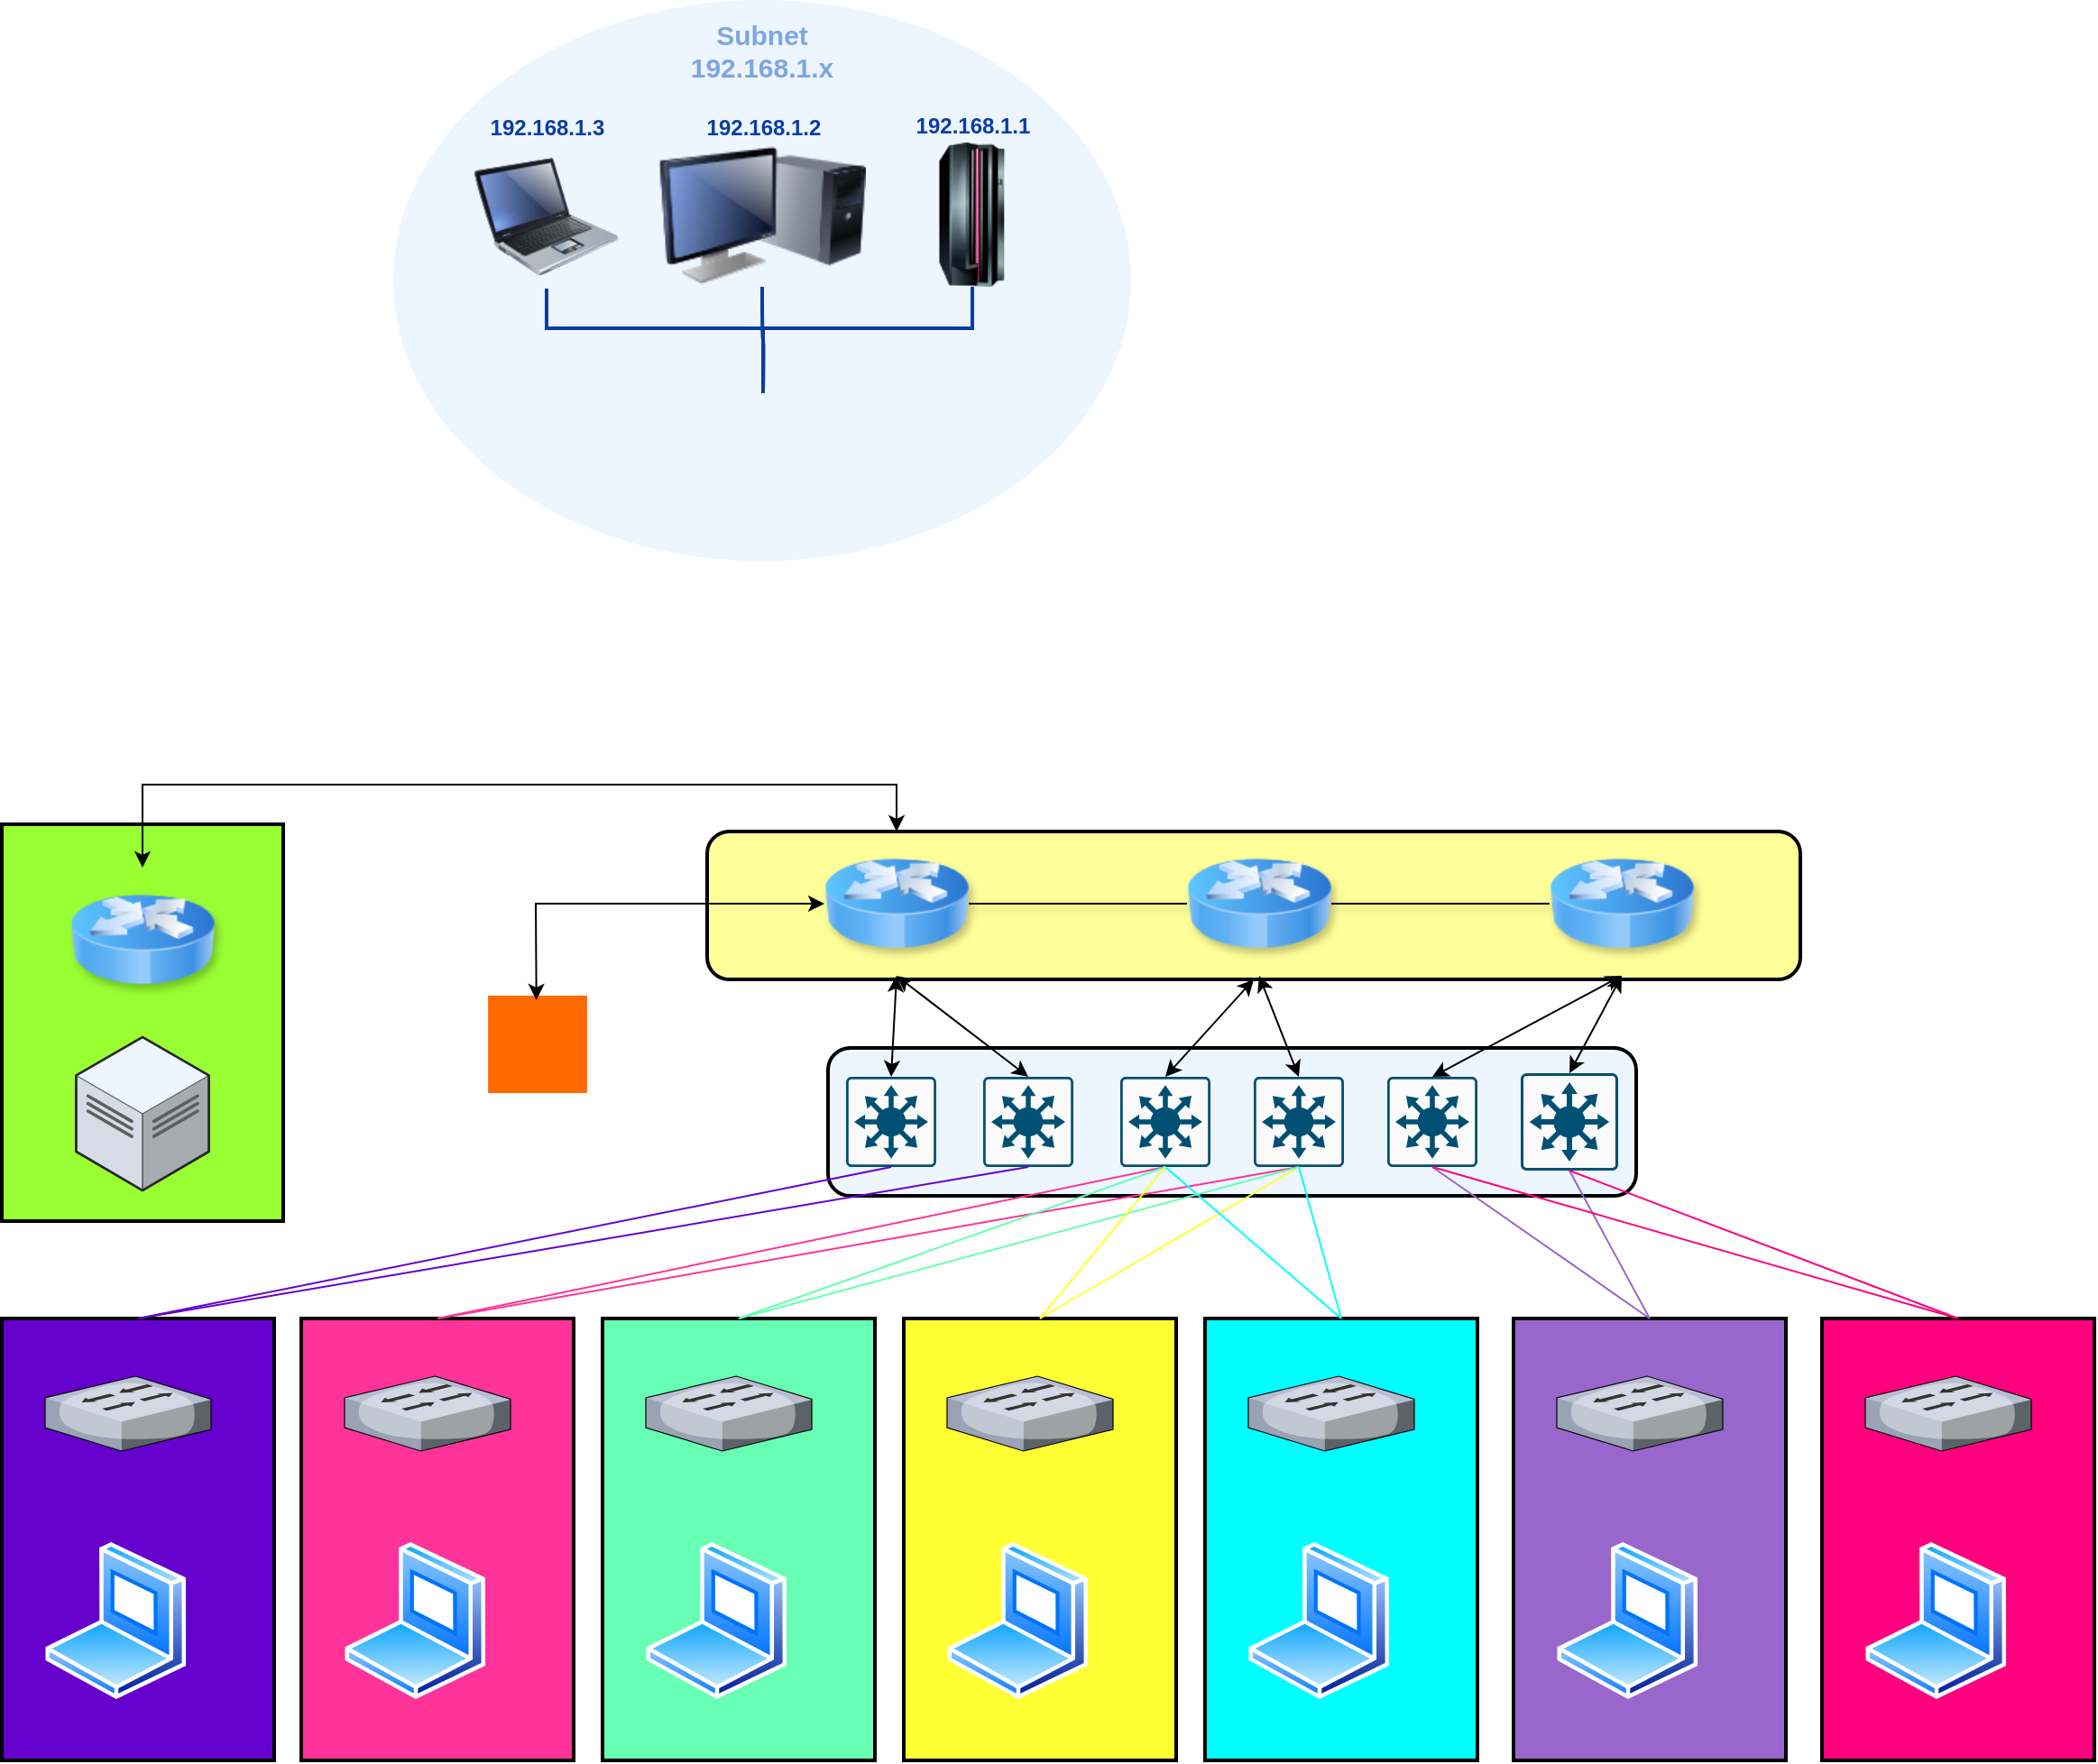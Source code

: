 <mxfile border="50" scale="3" compressed="false" locked="false" version="27.0.3">
  <diagram name="Blank" id="YmL12bMKpDGza6XwsDPr">
    <mxGraphModel dx="2644" dy="847" grid="0" gridSize="10" guides="1" tooltips="1" connect="1" arrows="1" fold="1" page="0" pageScale="1" pageWidth="827" pageHeight="1169" background="none" math="1" shadow="0">
      <root>
        <mxCell id="X5NqExCQtvZxIxQ7pmgY-0" />
        <mxCell id="1" parent="X5NqExCQtvZxIxQ7pmgY-0" />
        <mxCell id="lFJ8bcKFK8LMrN1udut2-37" value="" style="rounded=1;whiteSpace=wrap;html=1;strokeWidth=2;align=center;verticalAlign=top;spacingTop=4;spacingBottom=0;fontFamily=Helvetica;fontSize=15;fontColor=#7EA6E0;fontStyle=1;fillColor=#EDF5FF;shadow=0;" vertex="1" parent="1">
          <mxGeometry x="-627" y="830" width="448" height="82" as="geometry" />
        </mxCell>
        <mxCell id="lFJ8bcKFK8LMrN1udut2-35" value="" style="rounded=1;whiteSpace=wrap;html=1;strokeWidth=2;align=center;verticalAlign=top;spacingTop=4;spacingBottom=0;fontFamily=Helvetica;fontSize=15;fontColor=#7EA6E0;fontStyle=1;fillColor=#FFFF99;shadow=0;" vertex="1" parent="1">
          <mxGeometry x="-694" y="710" width="606" height="82" as="geometry" />
        </mxCell>
        <object label="Subnet&lt;br&gt;%subnet%.x" subnet="192.168.1" placeholders="1" id="Gr0Zq-AI6Quabplr0KPa-98">
          <mxCell style="ellipse;whiteSpace=wrap;html=1;strokeWidth=2;fillColor=#EDF5FF;fontSize=15;strokeColor=none;container=1;verticalAlign=top;spacingBottom=0;spacingTop=4;fontStyle=1;fontColor=#7EA6E0;metaEdit=1;" parent="1" vertex="1">
            <mxGeometry x="-868" y="249" width="409" height="311" as="geometry">
              <mxRectangle x="-576" y="218" width="250" height="60" as="alternateBounds" />
            </mxGeometry>
          </mxCell>
        </object>
        <mxCell id="Gr0Zq-AI6Quabplr0KPa-99" value="" style="edgeStyle=orthogonalEdgeStyle;rounded=0;html=1;endArrow=none;endFill=0;strokeColor=#0A3DA3;strokeWidth=2;fontSize=12;fontColor=#0A3DA3;startSize=8;endSize=8;curved=1;" parent="Gr0Zq-AI6Quabplr0KPa-98" target="Gr0Zq-AI6Quabplr0KPa-102" edge="1">
          <mxGeometry relative="1" as="geometry">
            <mxPoint x="205" y="218" as="sourcePoint" />
          </mxGeometry>
        </mxCell>
        <mxCell id="Gr0Zq-AI6Quabplr0KPa-100" style="edgeStyle=orthogonalEdgeStyle;html=1;endArrow=none;endFill=0;strokeWidth=2;fontSize=12;fontColor=#0A3DA3;strokeColor=#0A3DA3;rounded=0;startSize=8;endSize=8;curved=0;" parent="Gr0Zq-AI6Quabplr0KPa-98" source="Gr0Zq-AI6Quabplr0KPa-103" edge="1">
          <mxGeometry relative="1" as="geometry">
            <mxPoint x="205" y="218" as="targetPoint" />
            <Array as="points">
              <mxPoint x="85" y="182" />
              <mxPoint x="205" y="182" />
            </Array>
          </mxGeometry>
        </mxCell>
        <mxCell id="Gr0Zq-AI6Quabplr0KPa-101" style="edgeStyle=orthogonalEdgeStyle;html=1;endArrow=none;endFill=0;strokeWidth=2;fontSize=12;fontColor=#0A3DA3;strokeColor=#0A3DA3;rounded=0;startSize=8;endSize=8;curved=0;" parent="Gr0Zq-AI6Quabplr0KPa-98" source="Gr0Zq-AI6Quabplr0KPa-104" edge="1">
          <mxGeometry relative="1" as="geometry">
            <mxPoint x="205" y="218" as="targetPoint" />
            <Array as="points">
              <mxPoint x="321" y="182" />
              <mxPoint x="205" y="182" />
            </Array>
          </mxGeometry>
        </mxCell>
        <object label="%subnet%.2" placeholders="1" id="Gr0Zq-AI6Quabplr0KPa-102">
          <mxCell style="image;html=1;image=img/lib/clip_art/computers/Monitor_Tower_128x128.png;fontFamily=Helvetica;fontSize=12;fontColor=#0A3DA3;align=center;strokeWidth=2;fillColor=#EDF5FF;fontStyle=1;verticalAlign=bottom;strokeColor=none;labelBackgroundColor=#EDF5FF;labelBorderColor=none;labelPosition=center;verticalLabelPosition=top;" parent="Gr0Zq-AI6Quabplr0KPa-98" vertex="1">
            <mxGeometry x="147" y="80" width="115" height="79" as="geometry" />
          </mxCell>
        </object>
        <object label="%subnet%.3" placeholders="1" id="Gr0Zq-AI6Quabplr0KPa-103">
          <mxCell style="image;html=1;image=img/lib/clip_art/computers/Laptop_128x128.png;fontFamily=Helvetica;fontSize=12;fontColor=#0A3DA3;align=center;strokeWidth=2;fillColor=#EDF5FF;fontStyle=1;verticalAlign=bottom;strokeColor=none;labelBackgroundColor=#EDF5FF;labelBorderColor=none;labelPosition=center;verticalLabelPosition=top;" parent="Gr0Zq-AI6Quabplr0KPa-98" vertex="1">
            <mxGeometry x="45" y="80" width="80" height="80" as="geometry" />
          </mxCell>
        </object>
        <object label="%subnet%.1" placeholders="1" id="Gr0Zq-AI6Quabplr0KPa-104">
          <mxCell style="image;html=1;image=img/lib/clip_art/computers/Mainframe_128x128.png;strokeColor=none;strokeWidth=2;fillColor=#EDF5FF;fontSize=12;fontColor=#0A3DA3;labelBackgroundColor=#EDF5FF;fontStyle=1;labelBorderColor=none;labelPosition=center;verticalLabelPosition=top;align=center;verticalAlign=bottom;" parent="Gr0Zq-AI6Quabplr0KPa-98" vertex="1">
            <mxGeometry x="281" y="79" width="80" height="80" as="geometry" />
          </mxCell>
        </object>
        <mxCell id="lFJ8bcKFK8LMrN1udut2-1" value="" style="points=[];aspect=fixed;html=1;align=center;shadow=0;dashed=0;fillColor=#FF6A00;strokeColor=none;shape=mxgraph.alibaba_cloud.uis_ultimate_internet_service;" vertex="1" parent="1">
          <mxGeometry x="-815.45" y="801" width="54.9" height="54" as="geometry" />
        </mxCell>
        <mxCell id="lFJ8bcKFK8LMrN1udut2-3" value="" style="image;html=1;image=img/lib/clip_art/networking/Router_Icon_128x128.png;shadow=1;" vertex="1" parent="1">
          <mxGeometry x="-629" y="710" width="80" height="80" as="geometry" />
        </mxCell>
        <mxCell id="lFJ8bcKFK8LMrN1udut2-4" value="" style="image;html=1;image=img/lib/clip_art/networking/Router_Icon_128x128.png;shadow=1;" vertex="1" parent="1">
          <mxGeometry x="-428" y="710" width="80" height="80" as="geometry" />
        </mxCell>
        <mxCell id="lFJ8bcKFK8LMrN1udut2-5" value="" style="image;html=1;image=img/lib/clip_art/networking/Router_Icon_128x128.png;fontStyle=1;shadow=1;" vertex="1" parent="1">
          <mxGeometry x="-227" y="710" width="80" height="80" as="geometry" />
        </mxCell>
        <mxCell id="lFJ8bcKFK8LMrN1udut2-23" value="" style="sketch=0;points=[[0.015,0.015,0],[0.985,0.015,0],[0.985,0.985,0],[0.015,0.985,0],[0.25,0,0],[0.5,0,0],[0.75,0,0],[1,0.25,0],[1,0.5,0],[1,0.75,0],[0.75,1,0],[0.5,1,0],[0.25,1,0],[0,0.75,0],[0,0.5,0],[0,0.25,0]];verticalLabelPosition=bottom;html=1;verticalAlign=top;aspect=fixed;align=center;pointerEvents=1;shape=mxgraph.cisco19.rect;prIcon=l3_switch;fillColor=#FAFAFA;strokeColor=#005073;strokeWidth=2;spacingTop=4;spacingBottom=0;fontFamily=Helvetica;fontSize=15;fontColor=#7EA6E0;fontStyle=1;" vertex="1" parent="1">
          <mxGeometry x="-617" y="846" width="50" height="50" as="geometry" />
        </mxCell>
        <mxCell id="lFJ8bcKFK8LMrN1udut2-24" value="" style="sketch=0;points=[[0.015,0.015,0],[0.985,0.015,0],[0.985,0.985,0],[0.015,0.985,0],[0.25,0,0],[0.5,0,0],[0.75,0,0],[1,0.25,0],[1,0.5,0],[1,0.75,0],[0.75,1,0],[0.5,1,0],[0.25,1,0],[0,0.75,0],[0,0.5,0],[0,0.25,0]];verticalLabelPosition=bottom;html=1;verticalAlign=top;aspect=fixed;align=center;pointerEvents=1;shape=mxgraph.cisco19.rect;prIcon=l3_switch;fillColor=#FAFAFA;strokeColor=#005073;strokeWidth=2;spacingTop=4;spacingBottom=0;fontFamily=Helvetica;fontSize=15;fontColor=#7EA6E0;fontStyle=1;" vertex="1" parent="1">
          <mxGeometry x="-541" y="846" width="50" height="50" as="geometry" />
        </mxCell>
        <mxCell id="lFJ8bcKFK8LMrN1udut2-25" value="" style="sketch=0;points=[[0.015,0.015,0],[0.985,0.015,0],[0.985,0.985,0],[0.015,0.985,0],[0.25,0,0],[0.5,0,0],[0.75,0,0],[1,0.25,0],[1,0.5,0],[1,0.75,0],[0.75,1,0],[0.5,1,0],[0.25,1,0],[0,0.75,0],[0,0.5,0],[0,0.25,0]];verticalLabelPosition=bottom;html=1;verticalAlign=top;aspect=fixed;align=center;pointerEvents=1;shape=mxgraph.cisco19.rect;prIcon=l3_switch;fillColor=#FAFAFA;strokeColor=#005073;strokeWidth=2;spacingTop=4;spacingBottom=0;fontFamily=Helvetica;fontSize=15;fontColor=#7EA6E0;fontStyle=1;" vertex="1" parent="1">
          <mxGeometry x="-465" y="846" width="50" height="50" as="geometry" />
        </mxCell>
        <mxCell id="lFJ8bcKFK8LMrN1udut2-26" value="" style="sketch=0;points=[[0.015,0.015,0],[0.985,0.015,0],[0.985,0.985,0],[0.015,0.985,0],[0.25,0,0],[0.5,0,0],[0.75,0,0],[1,0.25,0],[1,0.5,0],[1,0.75,0],[0.75,1,0],[0.5,1,0],[0.25,1,0],[0,0.75,0],[0,0.5,0],[0,0.25,0]];verticalLabelPosition=bottom;html=1;verticalAlign=top;aspect=fixed;align=center;pointerEvents=1;shape=mxgraph.cisco19.rect;prIcon=l3_switch;fillColor=#FAFAFA;strokeColor=#005073;strokeWidth=2;spacingTop=4;spacingBottom=0;fontFamily=Helvetica;fontSize=15;fontColor=#7EA6E0;fontStyle=1;" vertex="1" parent="1">
          <mxGeometry x="-391" y="846" width="50" height="50" as="geometry" />
        </mxCell>
        <mxCell id="lFJ8bcKFK8LMrN1udut2-27" value="" style="sketch=0;points=[[0.015,0.015,0],[0.985,0.015,0],[0.985,0.985,0],[0.015,0.985,0],[0.25,0,0],[0.5,0,0],[0.75,0,0],[1,0.25,0],[1,0.5,0],[1,0.75,0],[0.75,1,0],[0.5,1,0],[0.25,1,0],[0,0.75,0],[0,0.5,0],[0,0.25,0]];verticalLabelPosition=bottom;html=1;verticalAlign=top;aspect=fixed;align=center;pointerEvents=1;shape=mxgraph.cisco19.rect;prIcon=l3_switch;fillColor=#FAFAFA;strokeColor=#005073;strokeWidth=2;spacingTop=4;spacingBottom=0;fontFamily=Helvetica;fontSize=15;fontColor=#7EA6E0;fontStyle=1;" vertex="1" parent="1">
          <mxGeometry x="-317" y="846" width="50" height="50" as="geometry" />
        </mxCell>
        <mxCell id="lFJ8bcKFK8LMrN1udut2-29" value="" style="sketch=0;points=[[0.015,0.015,0],[0.985,0.015,0],[0.985,0.985,0],[0.015,0.985,0],[0.25,0,0],[0.5,0,0],[0.75,0,0],[1,0.25,0],[1,0.5,0],[1,0.75,0],[0.75,1,0],[0.5,1,0],[0.25,1,0],[0,0.75,0],[0,0.5,0],[0,0.25,0]];verticalLabelPosition=bottom;html=1;verticalAlign=top;aspect=fixed;align=center;pointerEvents=1;shape=mxgraph.cisco19.rect;prIcon=l3_switch;fillColor=#FAFAFA;strokeColor=#005073;strokeWidth=2;spacingTop=4;spacingBottom=0;fontFamily=Helvetica;fontSize=15;fontColor=#7EA6E0;fontStyle=1;" vertex="1" parent="1">
          <mxGeometry x="-243" y="844" width="54" height="54" as="geometry" />
        </mxCell>
        <mxCell id="lFJ8bcKFK8LMrN1udut2-31" value="" style="endArrow=none;html=1;rounded=0;fontFamily=Helvetica;fontSize=15;fontColor=#7EA6E0;fontStyle=1;exitX=1;exitY=0.5;exitDx=0;exitDy=0;entryX=0;entryY=0.5;entryDx=0;entryDy=0;shadow=1;" edge="1" parent="1" source="lFJ8bcKFK8LMrN1udut2-4" target="lFJ8bcKFK8LMrN1udut2-5">
          <mxGeometry width="50" height="50" relative="1" as="geometry">
            <mxPoint x="-339" y="786" as="sourcePoint" />
            <mxPoint x="-289" y="736" as="targetPoint" />
            <Array as="points">
              <mxPoint x="-282" y="750" />
            </Array>
          </mxGeometry>
        </mxCell>
        <mxCell id="lFJ8bcKFK8LMrN1udut2-33" value="" style="endArrow=none;html=1;rounded=0;fontFamily=Helvetica;fontSize=15;fontColor=#7EA6E0;fontStyle=1;exitX=1;exitY=0.5;exitDx=0;exitDy=0;entryX=0;entryY=0.5;entryDx=0;entryDy=0;shadow=1;" edge="1" parent="1" source="lFJ8bcKFK8LMrN1udut2-3" target="lFJ8bcKFK8LMrN1udut2-4">
          <mxGeometry width="50" height="50" relative="1" as="geometry">
            <mxPoint x="-339" y="786" as="sourcePoint" />
            <mxPoint x="-289" y="736" as="targetPoint" />
          </mxGeometry>
        </mxCell>
        <mxCell id="lFJ8bcKFK8LMrN1udut2-38" value="" style="rounded=0;whiteSpace=wrap;html=1;strokeWidth=2;align=center;verticalAlign=top;spacingTop=4;spacingBottom=0;fontFamily=Helvetica;fontSize=15;fontColor=#7EA6E0;fontStyle=1;fillColor=#99FF33;" vertex="1" parent="1">
          <mxGeometry x="-1085" y="706" width="156" height="220" as="geometry" />
        </mxCell>
        <mxCell id="lFJ8bcKFK8LMrN1udut2-40" value="" style="rounded=0;whiteSpace=wrap;html=1;strokeWidth=2;align=center;verticalAlign=top;spacingTop=4;spacingBottom=0;fontFamily=Helvetica;fontSize=15;fontColor=#7EA6E0;fontStyle=1;fillColor=#6600CC;" vertex="1" parent="1">
          <mxGeometry x="-1085" y="980" width="151" height="245" as="geometry" />
        </mxCell>
        <mxCell id="lFJ8bcKFK8LMrN1udut2-55" value="" style="verticalLabelPosition=bottom;sketch=0;aspect=fixed;html=1;verticalAlign=top;strokeColor=none;align=center;outlineConnect=0;shape=mxgraph.citrix.switch;strokeWidth=2;spacingTop=4;spacingBottom=0;fontFamily=Helvetica;fontSize=15;fontColor=#7EA6E0;fontStyle=1;fillColor=#EDF5FF;" vertex="1" parent="1">
          <mxGeometry x="-1061" y="1012" width="92" height="41.5" as="geometry" />
        </mxCell>
        <mxCell id="lFJ8bcKFK8LMrN1udut2-62" value="" style="image;aspect=fixed;perimeter=ellipsePerimeter;html=1;align=center;shadow=0;dashed=0;spacingTop=3;image=img/lib/active_directory/laptop_client.svg;strokeWidth=2;verticalAlign=top;spacingBottom=0;fontFamily=Helvetica;fontSize=15;fontColor=#7EA6E0;fontStyle=1;fillColor=#EDF5FF;" vertex="1" parent="1">
          <mxGeometry x="-1061" y="1104" width="78.3" height="87" as="geometry" />
        </mxCell>
        <mxCell id="lFJ8bcKFK8LMrN1udut2-64" value="" style="rounded=0;whiteSpace=wrap;html=1;strokeWidth=2;align=center;verticalAlign=top;spacingTop=4;spacingBottom=0;fontFamily=Helvetica;fontSize=15;fontColor=#7EA6E0;fontStyle=1;fillColor=#FF3399;" vertex="1" parent="1">
          <mxGeometry x="-919" y="980" width="151" height="245" as="geometry" />
        </mxCell>
        <mxCell id="lFJ8bcKFK8LMrN1udut2-65" value="" style="verticalLabelPosition=bottom;sketch=0;aspect=fixed;html=1;verticalAlign=top;strokeColor=none;align=center;outlineConnect=0;shape=mxgraph.citrix.switch;strokeWidth=2;spacingTop=4;spacingBottom=0;fontFamily=Helvetica;fontSize=15;fontColor=#7EA6E0;fontStyle=1;fillColor=#EDF5FF;" vertex="1" parent="1">
          <mxGeometry x="-895" y="1012" width="92" height="41.5" as="geometry" />
        </mxCell>
        <mxCell id="lFJ8bcKFK8LMrN1udut2-66" value="" style="image;aspect=fixed;perimeter=ellipsePerimeter;html=1;align=center;shadow=0;dashed=0;spacingTop=3;image=img/lib/active_directory/laptop_client.svg;strokeWidth=2;verticalAlign=top;spacingBottom=0;fontFamily=Helvetica;fontSize=15;fontColor=#7EA6E0;fontStyle=1;fillColor=#EDF5FF;" vertex="1" parent="1">
          <mxGeometry x="-895" y="1104" width="78.3" height="87" as="geometry" />
        </mxCell>
        <mxCell id="lFJ8bcKFK8LMrN1udut2-85" value="" style="rounded=0;whiteSpace=wrap;html=1;strokeWidth=2;align=center;verticalAlign=top;spacingTop=4;spacingBottom=0;fontFamily=Helvetica;fontSize=15;fontColor=#7EA6E0;fontStyle=1;fillColor=#66FFB3;" vertex="1" parent="1">
          <mxGeometry x="-752" y="980" width="151" height="245" as="geometry" />
        </mxCell>
        <mxCell id="lFJ8bcKFK8LMrN1udut2-86" value="" style="verticalLabelPosition=bottom;sketch=0;aspect=fixed;html=1;verticalAlign=top;strokeColor=none;align=center;outlineConnect=0;shape=mxgraph.citrix.switch;strokeWidth=2;spacingTop=4;spacingBottom=0;fontFamily=Helvetica;fontSize=15;fontColor=#7EA6E0;fontStyle=1;fillColor=#EDF5FF;" vertex="1" parent="1">
          <mxGeometry x="-728" y="1012" width="92" height="41.5" as="geometry" />
        </mxCell>
        <mxCell id="lFJ8bcKFK8LMrN1udut2-87" value="" style="image;aspect=fixed;perimeter=ellipsePerimeter;html=1;align=center;shadow=0;dashed=0;spacingTop=3;image=img/lib/active_directory/laptop_client.svg;strokeWidth=2;verticalAlign=top;spacingBottom=0;fontFamily=Helvetica;fontSize=15;fontColor=#7EA6E0;fontStyle=1;fillColor=#EDF5FF;" vertex="1" parent="1">
          <mxGeometry x="-728" y="1104" width="78.3" height="87" as="geometry" />
        </mxCell>
        <mxCell id="lFJ8bcKFK8LMrN1udut2-88" value="" style="rounded=0;whiteSpace=wrap;html=1;strokeWidth=2;align=center;verticalAlign=top;spacingTop=4;spacingBottom=0;fontFamily=Helvetica;fontSize=15;fontColor=#7EA6E0;fontStyle=1;fillColor=#FFFF33;" vertex="1" parent="1">
          <mxGeometry x="-585" y="980" width="151" height="245" as="geometry" />
        </mxCell>
        <mxCell id="lFJ8bcKFK8LMrN1udut2-89" value="" style="verticalLabelPosition=bottom;sketch=0;aspect=fixed;html=1;verticalAlign=top;strokeColor=none;align=center;outlineConnect=0;shape=mxgraph.citrix.switch;strokeWidth=2;spacingTop=4;spacingBottom=0;fontFamily=Helvetica;fontSize=15;fontColor=#7EA6E0;fontStyle=1;fillColor=#EDF5FF;" vertex="1" parent="1">
          <mxGeometry x="-561" y="1012" width="92" height="41.5" as="geometry" />
        </mxCell>
        <mxCell id="lFJ8bcKFK8LMrN1udut2-90" value="" style="image;aspect=fixed;perimeter=ellipsePerimeter;html=1;align=center;shadow=0;dashed=0;spacingTop=3;image=img/lib/active_directory/laptop_client.svg;strokeWidth=2;verticalAlign=top;spacingBottom=0;fontFamily=Helvetica;fontSize=15;fontColor=#7EA6E0;fontStyle=1;fillColor=#EDF5FF;" vertex="1" parent="1">
          <mxGeometry x="-561" y="1104" width="78.3" height="87" as="geometry" />
        </mxCell>
        <mxCell id="lFJ8bcKFK8LMrN1udut2-91" value="" style="rounded=0;whiteSpace=wrap;html=1;strokeWidth=2;align=center;verticalAlign=top;spacingTop=4;spacingBottom=0;fontFamily=Helvetica;fontSize=15;fontColor=#7EA6E0;fontStyle=1;fillColor=#00FFFF;" vertex="1" parent="1">
          <mxGeometry x="-418" y="980" width="151" height="245" as="geometry" />
        </mxCell>
        <mxCell id="lFJ8bcKFK8LMrN1udut2-92" value="" style="verticalLabelPosition=bottom;sketch=0;aspect=fixed;html=1;verticalAlign=top;strokeColor=none;align=center;outlineConnect=0;shape=mxgraph.citrix.switch;strokeWidth=2;spacingTop=4;spacingBottom=0;fontFamily=Helvetica;fontSize=15;fontColor=#7EA6E0;fontStyle=1;fillColor=#EDF5FF;" vertex="1" parent="1">
          <mxGeometry x="-394" y="1012" width="92" height="41.5" as="geometry" />
        </mxCell>
        <mxCell id="lFJ8bcKFK8LMrN1udut2-93" value="" style="image;aspect=fixed;perimeter=ellipsePerimeter;html=1;align=center;shadow=0;dashed=0;spacingTop=3;image=img/lib/active_directory/laptop_client.svg;strokeWidth=2;verticalAlign=top;spacingBottom=0;fontFamily=Helvetica;fontSize=15;fontColor=#7EA6E0;fontStyle=1;fillColor=#EDF5FF;" vertex="1" parent="1">
          <mxGeometry x="-394" y="1104" width="78.3" height="87" as="geometry" />
        </mxCell>
        <mxCell id="lFJ8bcKFK8LMrN1udut2-94" value="" style="rounded=0;whiteSpace=wrap;html=1;strokeWidth=2;align=center;verticalAlign=top;spacingTop=4;spacingBottom=0;fontFamily=Helvetica;fontSize=15;fontColor=#7EA6E0;fontStyle=1;fillColor=#9966CC;" vertex="1" parent="1">
          <mxGeometry x="-247" y="980" width="151" height="245" as="geometry" />
        </mxCell>
        <mxCell id="lFJ8bcKFK8LMrN1udut2-95" value="" style="verticalLabelPosition=bottom;sketch=0;aspect=fixed;html=1;verticalAlign=top;strokeColor=none;align=center;outlineConnect=0;shape=mxgraph.citrix.switch;strokeWidth=2;spacingTop=4;spacingBottom=0;fontFamily=Helvetica;fontSize=15;fontColor=#7EA6E0;fontStyle=1;fillColor=#EDF5FF;" vertex="1" parent="1">
          <mxGeometry x="-223" y="1012" width="92" height="41.5" as="geometry" />
        </mxCell>
        <mxCell id="lFJ8bcKFK8LMrN1udut2-96" value="" style="image;aspect=fixed;perimeter=ellipsePerimeter;html=1;align=center;shadow=0;dashed=0;spacingTop=3;image=img/lib/active_directory/laptop_client.svg;strokeWidth=2;verticalAlign=top;spacingBottom=0;fontFamily=Helvetica;fontSize=15;fontColor=#7EA6E0;fontStyle=1;fillColor=#EDF5FF;" vertex="1" parent="1">
          <mxGeometry x="-223" y="1104" width="78.3" height="87" as="geometry" />
        </mxCell>
        <mxCell id="lFJ8bcKFK8LMrN1udut2-97" value="" style="rounded=0;whiteSpace=wrap;html=1;strokeWidth=2;align=center;verticalAlign=top;spacingTop=4;spacingBottom=0;fontFamily=Helvetica;fontSize=15;fontColor=#7EA6E0;fontStyle=1;fillColor=#FF007F;" vertex="1" parent="1">
          <mxGeometry x="-76" y="980" width="151" height="245" as="geometry" />
        </mxCell>
        <mxCell id="lFJ8bcKFK8LMrN1udut2-98" value="" style="verticalLabelPosition=bottom;sketch=0;aspect=fixed;html=1;verticalAlign=top;strokeColor=none;align=center;outlineConnect=0;shape=mxgraph.citrix.switch;strokeWidth=2;spacingTop=4;spacingBottom=0;fontFamily=Helvetica;fontSize=15;fontColor=#7EA6E0;fontStyle=1;fillColor=#EDF5FF;" vertex="1" parent="1">
          <mxGeometry x="-52" y="1012" width="92" height="41.5" as="geometry" />
        </mxCell>
        <mxCell id="lFJ8bcKFK8LMrN1udut2-99" value="" style="image;aspect=fixed;perimeter=ellipsePerimeter;html=1;align=center;shadow=0;dashed=0;spacingTop=3;image=img/lib/active_directory/laptop_client.svg;strokeWidth=2;verticalAlign=top;spacingBottom=0;fontFamily=Helvetica;fontSize=15;fontColor=#7EA6E0;fontStyle=1;fillColor=#EDF5FF;" vertex="1" parent="1">
          <mxGeometry x="-52" y="1104" width="78.3" height="87" as="geometry" />
        </mxCell>
        <mxCell id="lFJ8bcKFK8LMrN1udut2-103" value="" style="endArrow=classic;startArrow=classic;html=1;rounded=0;fontFamily=Helvetica;fontSize=15;fontColor=#7EA6E0;fontStyle=1;exitX=0.5;exitY=0;exitDx=0;exitDy=0;exitPerimeter=0;entryX=0.5;entryY=1;entryDx=0;entryDy=0;" edge="1" parent="1" source="lFJ8bcKFK8LMrN1udut2-23" target="lFJ8bcKFK8LMrN1udut2-3">
          <mxGeometry width="50" height="50" relative="1" as="geometry">
            <mxPoint x="-429" y="943" as="sourcePoint" />
            <mxPoint x="-379" y="893" as="targetPoint" />
          </mxGeometry>
        </mxCell>
        <mxCell id="lFJ8bcKFK8LMrN1udut2-104" value="" style="endArrow=classic;startArrow=classic;html=1;rounded=0;fontFamily=Helvetica;fontSize=15;fontColor=#7EA6E0;fontStyle=1;exitX=0.5;exitY=0;exitDx=0;exitDy=0;exitPerimeter=0;" edge="1" parent="1" source="lFJ8bcKFK8LMrN1udut2-24">
          <mxGeometry width="50" height="50" relative="1" as="geometry">
            <mxPoint x="-464" y="921" as="sourcePoint" />
            <mxPoint x="-589" y="790" as="targetPoint" />
          </mxGeometry>
        </mxCell>
        <mxCell id="lFJ8bcKFK8LMrN1udut2-105" value="" style="endArrow=none;html=1;rounded=0;fontFamily=Helvetica;fontSize=15;fontColor=#7EA6E0;fontStyle=1;exitX=0.5;exitY=0;exitDx=0;exitDy=0;entryX=0.5;entryY=1;entryDx=0;entryDy=0;entryPerimeter=0;fillColor=#6600CC;strokeColor=#6600CC;" edge="1" parent="1" source="lFJ8bcKFK8LMrN1udut2-40" target="lFJ8bcKFK8LMrN1udut2-23">
          <mxGeometry width="50" height="50" relative="1" as="geometry">
            <mxPoint x="-743" y="905" as="sourcePoint" />
            <mxPoint x="-693" y="855" as="targetPoint" />
          </mxGeometry>
        </mxCell>
        <mxCell id="lFJ8bcKFK8LMrN1udut2-106" value="" style="endArrow=none;html=1;rounded=0;fontFamily=Helvetica;fontSize=15;fontColor=#7EA6E0;fontStyle=1;exitX=0.5;exitY=0;exitDx=0;exitDy=0;entryX=0.5;entryY=1;entryDx=0;entryDy=0;entryPerimeter=0;fillColor=#6600CC;strokeColor=#6600CC;" edge="1" parent="1" source="lFJ8bcKFK8LMrN1udut2-40" target="lFJ8bcKFK8LMrN1udut2-24">
          <mxGeometry width="50" height="50" relative="1" as="geometry">
            <mxPoint x="-743" y="905" as="sourcePoint" />
            <mxPoint x="-693" y="855" as="targetPoint" />
          </mxGeometry>
        </mxCell>
        <mxCell id="lFJ8bcKFK8LMrN1udut2-107" value="" style="endArrow=classic;startArrow=classic;html=1;rounded=0;fontFamily=Helvetica;fontSize=15;fontColor=#7EA6E0;fontStyle=1;exitX=0.5;exitY=0;exitDx=0;exitDy=0;exitPerimeter=0;entryX=0.5;entryY=1;entryDx=0;entryDy=0;" edge="1" parent="1" source="lFJ8bcKFK8LMrN1udut2-25" target="lFJ8bcKFK8LMrN1udut2-35">
          <mxGeometry width="50" height="50" relative="1" as="geometry">
            <mxPoint x="-366" y="905" as="sourcePoint" />
            <mxPoint x="-316" y="855" as="targetPoint" />
          </mxGeometry>
        </mxCell>
        <mxCell id="lFJ8bcKFK8LMrN1udut2-108" value="" style="endArrow=classic;startArrow=classic;html=1;rounded=0;fontFamily=Helvetica;fontSize=15;fontColor=#7EA6E0;fontStyle=1;exitX=0.5;exitY=0;exitDx=0;exitDy=0;exitPerimeter=0;entryX=0.5;entryY=1;entryDx=0;entryDy=0;" edge="1" parent="1" source="lFJ8bcKFK8LMrN1udut2-26" target="lFJ8bcKFK8LMrN1udut2-4">
          <mxGeometry width="50" height="50" relative="1" as="geometry">
            <mxPoint x="-366" y="905" as="sourcePoint" />
            <mxPoint x="-316" y="855" as="targetPoint" />
          </mxGeometry>
        </mxCell>
        <mxCell id="lFJ8bcKFK8LMrN1udut2-109" value="" style="endArrow=classic;startArrow=classic;html=1;rounded=0;fontFamily=Helvetica;fontSize=15;fontColor=#7EA6E0;fontStyle=1;exitX=0.5;exitY=0;exitDx=0;exitDy=0;exitPerimeter=0;entryX=0.5;entryY=1;entryDx=0;entryDy=0;" edge="1" parent="1" source="lFJ8bcKFK8LMrN1udut2-27" target="lFJ8bcKFK8LMrN1udut2-5">
          <mxGeometry width="50" height="50" relative="1" as="geometry">
            <mxPoint x="-366" y="905" as="sourcePoint" />
            <mxPoint x="-316" y="855" as="targetPoint" />
          </mxGeometry>
        </mxCell>
        <mxCell id="lFJ8bcKFK8LMrN1udut2-110" value="" style="endArrow=classic;startArrow=classic;html=1;rounded=0;fontFamily=Helvetica;fontSize=15;fontColor=#7EA6E0;fontStyle=1;exitX=0.5;exitY=0;exitDx=0;exitDy=0;exitPerimeter=0;entryX=0.5;entryY=1;entryDx=0;entryDy=0;" edge="1" parent="1" source="lFJ8bcKFK8LMrN1udut2-29" target="lFJ8bcKFK8LMrN1udut2-5">
          <mxGeometry width="50" height="50" relative="1" as="geometry">
            <mxPoint x="-366" y="905" as="sourcePoint" />
            <mxPoint x="-316" y="855" as="targetPoint" />
          </mxGeometry>
        </mxCell>
        <mxCell id="lFJ8bcKFK8LMrN1udut2-111" value="" style="endArrow=none;html=1;rounded=0;fontFamily=Helvetica;fontSize=15;fontColor=#7EA6E0;fontStyle=1;exitX=0.5;exitY=0;exitDx=0;exitDy=0;entryX=0.5;entryY=1;entryDx=0;entryDy=0;entryPerimeter=0;fillColor=#FF3399;strokeColor=#FF3399;" edge="1" parent="1" source="lFJ8bcKFK8LMrN1udut2-64" target="lFJ8bcKFK8LMrN1udut2-25">
          <mxGeometry width="50" height="50" relative="1" as="geometry">
            <mxPoint x="-555" y="1006" as="sourcePoint" />
            <mxPoint x="-505" y="956" as="targetPoint" />
          </mxGeometry>
        </mxCell>
        <mxCell id="lFJ8bcKFK8LMrN1udut2-112" value="" style="endArrow=none;html=1;rounded=0;fontFamily=Helvetica;fontSize=15;fontColor=#7EA6E0;fontStyle=1;exitX=0.5;exitY=0;exitDx=0;exitDy=0;entryX=0.5;entryY=1;entryDx=0;entryDy=0;entryPerimeter=0;strokeColor=#FF3399;" edge="1" parent="1" source="lFJ8bcKFK8LMrN1udut2-64" target="lFJ8bcKFK8LMrN1udut2-26">
          <mxGeometry width="50" height="50" relative="1" as="geometry">
            <mxPoint x="-555" y="1006" as="sourcePoint" />
            <mxPoint x="-505" y="956" as="targetPoint" />
          </mxGeometry>
        </mxCell>
        <mxCell id="lFJ8bcKFK8LMrN1udut2-113" value="" style="endArrow=none;html=1;rounded=0;fontFamily=Helvetica;fontSize=15;fontColor=#7EA6E0;fontStyle=1;exitX=0.5;exitY=0;exitDx=0;exitDy=0;entryX=0.5;entryY=1;entryDx=0;entryDy=0;entryPerimeter=0;strokeColor=#66FFB3;" edge="1" parent="1" source="lFJ8bcKFK8LMrN1udut2-85" target="lFJ8bcKFK8LMrN1udut2-25">
          <mxGeometry width="50" height="50" relative="1" as="geometry">
            <mxPoint x="-537" y="1101" as="sourcePoint" />
            <mxPoint x="-487" y="1051" as="targetPoint" />
          </mxGeometry>
        </mxCell>
        <mxCell id="lFJ8bcKFK8LMrN1udut2-114" value="" style="endArrow=none;html=1;rounded=0;fontFamily=Helvetica;fontSize=15;fontColor=#7EA6E0;fontStyle=1;exitX=0.5;exitY=0;exitDx=0;exitDy=0;entryX=0.5;entryY=1;entryDx=0;entryDy=0;entryPerimeter=0;strokeColor=#FFFF33;" edge="1" parent="1" source="lFJ8bcKFK8LMrN1udut2-88" target="lFJ8bcKFK8LMrN1udut2-26">
          <mxGeometry width="50" height="50" relative="1" as="geometry">
            <mxPoint x="-537" y="1101" as="sourcePoint" />
            <mxPoint x="-487" y="1051" as="targetPoint" />
          </mxGeometry>
        </mxCell>
        <mxCell id="lFJ8bcKFK8LMrN1udut2-115" value="" style="endArrow=none;html=1;rounded=0;fontFamily=Helvetica;fontSize=15;fontColor=#7EA6E0;fontStyle=1;exitX=0.5;exitY=1;exitDx=0;exitDy=0;exitPerimeter=0;entryX=0.5;entryY=0;entryDx=0;entryDy=0;strokeColor=#00FFFF;" edge="1" parent="1" source="lFJ8bcKFK8LMrN1udut2-25" target="lFJ8bcKFK8LMrN1udut2-91">
          <mxGeometry width="50" height="50" relative="1" as="geometry">
            <mxPoint x="-537" y="1101" as="sourcePoint" />
            <mxPoint x="-487" y="1051" as="targetPoint" />
          </mxGeometry>
        </mxCell>
        <mxCell id="lFJ8bcKFK8LMrN1udut2-116" value="" style="endArrow=none;html=1;rounded=0;fontFamily=Helvetica;fontSize=15;fontColor=#7EA6E0;fontStyle=1;entryX=0.5;entryY=1;entryDx=0;entryDy=0;entryPerimeter=0;exitX=0.5;exitY=0;exitDx=0;exitDy=0;strokeColor=#00FFFF;" edge="1" parent="1" source="lFJ8bcKFK8LMrN1udut2-91" target="lFJ8bcKFK8LMrN1udut2-26">
          <mxGeometry width="50" height="50" relative="1" as="geometry">
            <mxPoint x="-537" y="1101" as="sourcePoint" />
            <mxPoint x="-487" y="1051" as="targetPoint" />
          </mxGeometry>
        </mxCell>
        <mxCell id="lFJ8bcKFK8LMrN1udut2-119" value="" style="endArrow=none;html=1;rounded=0;fontFamily=Helvetica;fontSize=15;fontColor=#7EA6E0;fontStyle=1;entryX=0.5;entryY=1;entryDx=0;entryDy=0;entryPerimeter=0;exitX=0.5;exitY=0;exitDx=0;exitDy=0;strokeColor=#9966CC;" edge="1" parent="1" source="lFJ8bcKFK8LMrN1udut2-94" target="lFJ8bcKFK8LMrN1udut2-27">
          <mxGeometry width="50" height="50" relative="1" as="geometry">
            <mxPoint x="-513" y="1044" as="sourcePoint" />
            <mxPoint x="-463" y="994" as="targetPoint" />
          </mxGeometry>
        </mxCell>
        <mxCell id="lFJ8bcKFK8LMrN1udut2-120" value="" style="endArrow=none;html=1;rounded=0;fontFamily=Helvetica;fontSize=15;fontColor=#7EA6E0;fontStyle=1;entryX=0.5;entryY=1;entryDx=0;entryDy=0;entryPerimeter=0;exitX=0.5;exitY=0;exitDx=0;exitDy=0;strokeColor=#9966CC;" edge="1" parent="1" source="lFJ8bcKFK8LMrN1udut2-94" target="lFJ8bcKFK8LMrN1udut2-29">
          <mxGeometry width="50" height="50" relative="1" as="geometry">
            <mxPoint x="-513" y="1044" as="sourcePoint" />
            <mxPoint x="-463" y="994" as="targetPoint" />
          </mxGeometry>
        </mxCell>
        <mxCell id="lFJ8bcKFK8LMrN1udut2-121" value="" style="endArrow=none;html=1;rounded=0;fontFamily=Helvetica;fontSize=15;fontColor=#7EA6E0;fontStyle=1;entryX=0.5;entryY=1;entryDx=0;entryDy=0;entryPerimeter=0;exitX=0.5;exitY=0;exitDx=0;exitDy=0;strokeColor=#FF007F;" edge="1" parent="1" source="lFJ8bcKFK8LMrN1udut2-97" target="lFJ8bcKFK8LMrN1udut2-27">
          <mxGeometry width="50" height="50" relative="1" as="geometry">
            <mxPoint x="-513" y="1044" as="sourcePoint" />
            <mxPoint x="-463" y="994" as="targetPoint" />
          </mxGeometry>
        </mxCell>
        <mxCell id="lFJ8bcKFK8LMrN1udut2-122" value="" style="endArrow=none;html=1;rounded=0;fontFamily=Helvetica;fontSize=15;fontColor=#7EA6E0;fontStyle=1;entryX=0.5;entryY=1;entryDx=0;entryDy=0;entryPerimeter=0;exitX=0.5;exitY=0;exitDx=0;exitDy=0;strokeColor=#FF007F;" edge="1" parent="1" source="lFJ8bcKFK8LMrN1udut2-97" target="lFJ8bcKFK8LMrN1udut2-29">
          <mxGeometry width="50" height="50" relative="1" as="geometry">
            <mxPoint x="-513" y="1044" as="sourcePoint" />
            <mxPoint x="-463" y="994" as="targetPoint" />
          </mxGeometry>
        </mxCell>
        <mxCell id="lFJ8bcKFK8LMrN1udut2-123" value="" style="image;html=1;image=img/lib/clip_art/networking/Router_Icon_128x128.png;shadow=1;" vertex="1" parent="1">
          <mxGeometry x="-1047" y="730" width="80" height="80" as="geometry" />
        </mxCell>
        <mxCell id="lFJ8bcKFK8LMrN1udut2-124" value="" style="verticalLabelPosition=bottom;html=1;verticalAlign=top;strokeWidth=1;align=center;outlineConnect=0;dashed=0;outlineConnect=0;shape=mxgraph.aws3d.dataCenter;strokeColor=#5E5E5E;aspect=fixed;spacingTop=4;spacingBottom=0;fontFamily=Helvetica;fontSize=15;fontColor=#7EA6E0;fontStyle=1;fillColor=#EDF5FF;" vertex="1" parent="1">
          <mxGeometry x="-1043.81" y="824" width="73.63" height="85" as="geometry" />
        </mxCell>
        <mxCell id="lFJ8bcKFK8LMrN1udut2-129" value="" style="endArrow=classic;startArrow=classic;html=1;rounded=0;fontFamily=Helvetica;fontSize=15;fontColor=#7EA6E0;fontStyle=1;exitX=0.5;exitY=0;exitDx=0;exitDy=0;entryX=0.5;entryY=0;entryDx=0;entryDy=0;" edge="1" parent="1" source="lFJ8bcKFK8LMrN1udut2-123" target="lFJ8bcKFK8LMrN1udut2-3">
          <mxGeometry width="50" height="50" relative="1" as="geometry">
            <mxPoint x="-738" y="742" as="sourcePoint" />
            <mxPoint x="-688" y="692" as="targetPoint" />
            <Array as="points">
              <mxPoint x="-1007" y="684" />
              <mxPoint x="-589" y="684" />
            </Array>
          </mxGeometry>
        </mxCell>
        <mxCell id="lFJ8bcKFK8LMrN1udut2-130" value="" style="endArrow=classic;startArrow=classic;html=1;rounded=0;fontFamily=Helvetica;fontSize=15;fontColor=#7EA6E0;fontStyle=1;exitX=0.488;exitY=0.046;exitDx=0;exitDy=0;exitPerimeter=0;entryX=0;entryY=0.5;entryDx=0;entryDy=0;" edge="1" parent="1" source="lFJ8bcKFK8LMrN1udut2-1" target="lFJ8bcKFK8LMrN1udut2-3">
          <mxGeometry width="50" height="50" relative="1" as="geometry">
            <mxPoint x="-738" y="882" as="sourcePoint" />
            <mxPoint x="-688" y="832" as="targetPoint" />
            <Array as="points">
              <mxPoint x="-789" y="750" />
            </Array>
          </mxGeometry>
        </mxCell>
        <mxCell id="lFJ8bcKFK8LMrN1udut2-131" value="" style="endArrow=none;html=1;rounded=0;fontFamily=Helvetica;fontSize=15;fontColor=#7EA6E0;fontStyle=1;exitX=0.5;exitY=0;exitDx=0;exitDy=0;entryX=0.5;entryY=1;entryDx=0;entryDy=0;entryPerimeter=0;strokeColor=#66FFB3;" edge="1" parent="1" source="lFJ8bcKFK8LMrN1udut2-85" target="lFJ8bcKFK8LMrN1udut2-26">
          <mxGeometry width="50" height="50" relative="1" as="geometry">
            <mxPoint x="-561" y="971" as="sourcePoint" />
            <mxPoint x="-511" y="921" as="targetPoint" />
          </mxGeometry>
        </mxCell>
        <mxCell id="lFJ8bcKFK8LMrN1udut2-132" value="" style="endArrow=none;html=1;rounded=0;fontFamily=Helvetica;fontSize=15;fontColor=#7EA6E0;fontStyle=1;exitX=0.5;exitY=0;exitDx=0;exitDy=0;entryX=0.5;entryY=1;entryDx=0;entryDy=0;entryPerimeter=0;strokeColor=#FFFF33;" edge="1" parent="1" source="lFJ8bcKFK8LMrN1udut2-88" target="lFJ8bcKFK8LMrN1udut2-25">
          <mxGeometry width="50" height="50" relative="1" as="geometry">
            <mxPoint x="-476" y="971" as="sourcePoint" />
            <mxPoint x="-426" y="921" as="targetPoint" />
          </mxGeometry>
        </mxCell>
      </root>
    </mxGraphModel>
  </diagram>
</mxfile>
